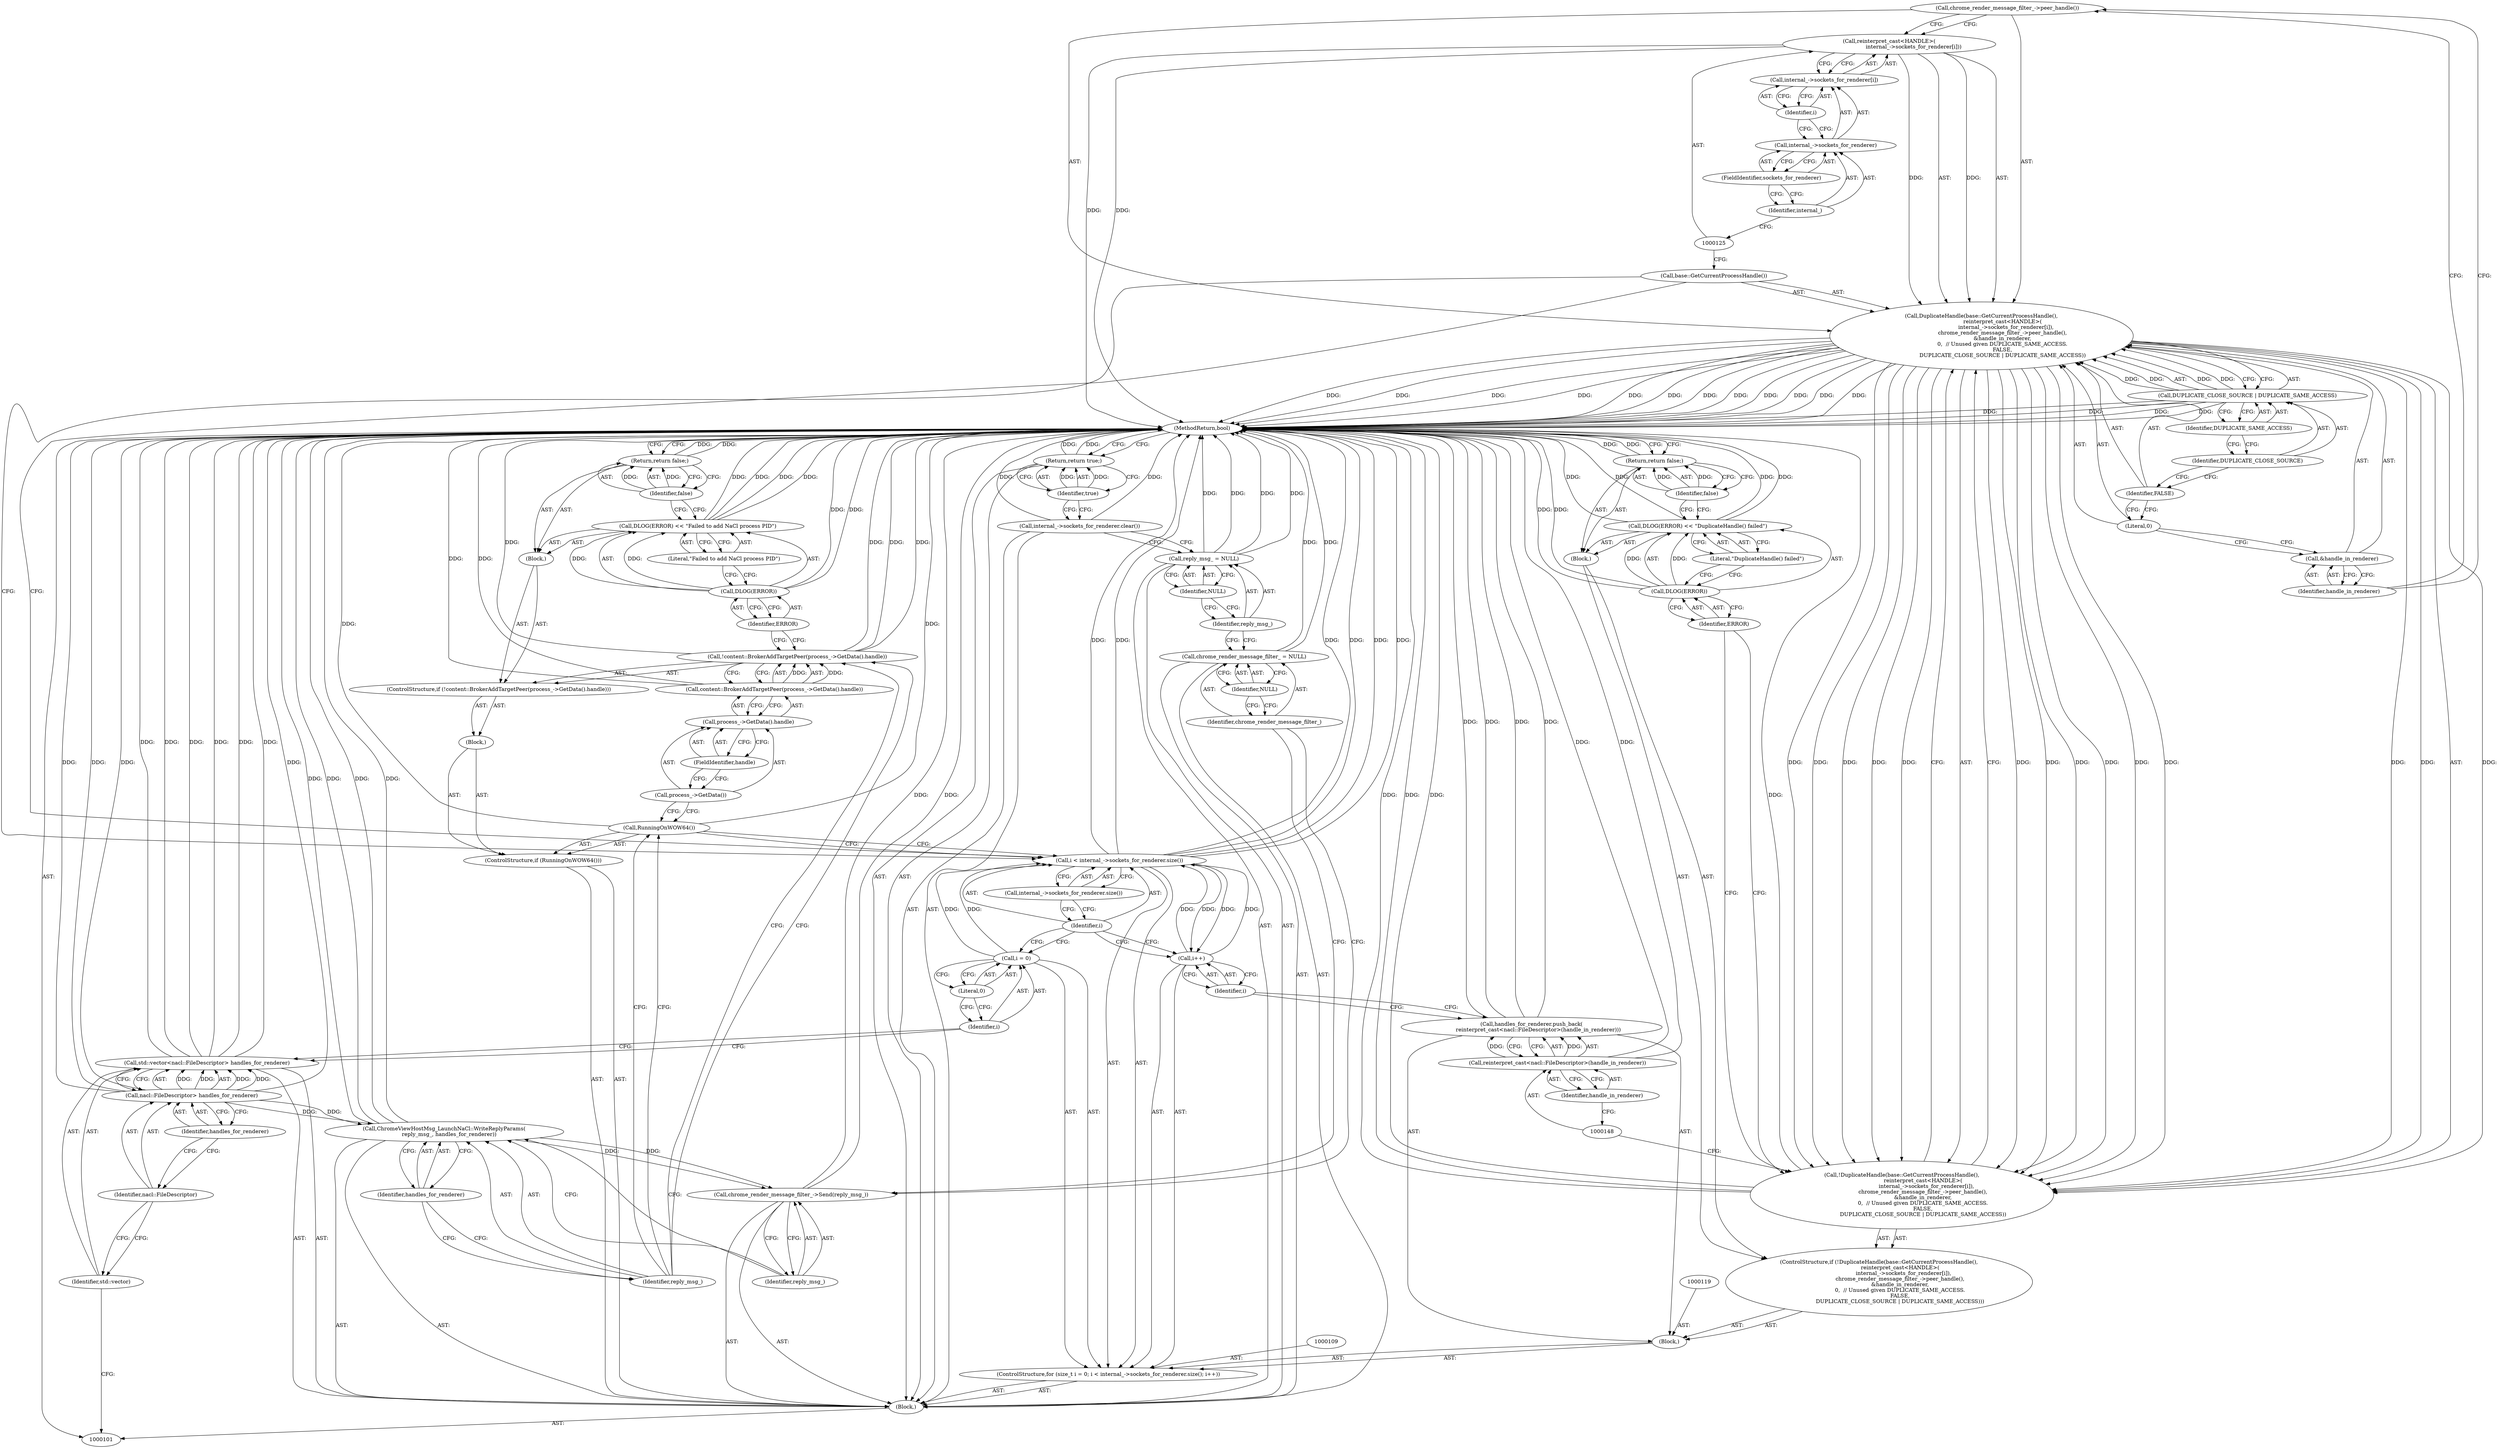 digraph "0_Chrome_3b0d77670a0613f409110817455d2137576b485a_2" {
"1000131" [label="(Call,chrome_render_message_filter_->peer_handle())"];
"1000132" [label="(Call,&handle_in_renderer)"];
"1000133" [label="(Identifier,handle_in_renderer)"];
"1000134" [label="(Literal,0)"];
"1000135" [label="(Identifier,FALSE)"];
"1000136" [label="(Call,DUPLICATE_CLOSE_SOURCE | DUPLICATE_SAME_ACCESS)"];
"1000137" [label="(Identifier,DUPLICATE_CLOSE_SOURCE)"];
"1000138" [label="(Identifier,DUPLICATE_SAME_ACCESS)"];
"1000139" [label="(Block,)"];
"1000142" [label="(Identifier,ERROR)"];
"1000143" [label="(Literal,\"DuplicateHandle() failed\")"];
"1000140" [label="(Call,DLOG(ERROR) << \"DuplicateHandle() failed\")"];
"1000141" [label="(Call,DLOG(ERROR))"];
"1000145" [label="(Identifier,false)"];
"1000144" [label="(Return,return false;)"];
"1000146" [label="(Call,handles_for_renderer.push_back(\n        reinterpret_cast<nacl::FileDescriptor>(handle_in_renderer)))"];
"1000149" [label="(Identifier,handle_in_renderer)"];
"1000147" [label="(Call,reinterpret_cast<nacl::FileDescriptor>(handle_in_renderer))"];
"1000180" [label="(MethodReturn,bool)"];
"1000102" [label="(Block,)"];
"1000150" [label="(ControlStructure,if (RunningOnWOW64()))"];
"1000152" [label="(Block,)"];
"1000151" [label="(Call,RunningOnWOW64())"];
"1000105" [label="(Call,nacl::FileDescriptor> handles_for_renderer)"];
"1000106" [label="(Identifier,nacl::FileDescriptor)"];
"1000103" [label="(Call,std::vector<nacl::FileDescriptor> handles_for_renderer)"];
"1000104" [label="(Identifier,std::vector)"];
"1000107" [label="(Identifier,handles_for_renderer)"];
"1000156" [label="(Call,process_->GetData().handle)"];
"1000157" [label="(Call,process_->GetData())"];
"1000153" [label="(ControlStructure,if (!content::BrokerAddTargetPeer(process_->GetData().handle)))"];
"1000158" [label="(FieldIdentifier,handle)"];
"1000159" [label="(Block,)"];
"1000154" [label="(Call,!content::BrokerAddTargetPeer(process_->GetData().handle))"];
"1000155" [label="(Call,content::BrokerAddTargetPeer(process_->GetData().handle))"];
"1000162" [label="(Identifier,ERROR)"];
"1000163" [label="(Literal,\"Failed to add NaCl process PID\")"];
"1000160" [label="(Call,DLOG(ERROR) << \"Failed to add NaCl process PID\")"];
"1000161" [label="(Call,DLOG(ERROR))"];
"1000165" [label="(Identifier,false)"];
"1000164" [label="(Return,return false;)"];
"1000166" [label="(Call,ChromeViewHostMsg_LaunchNaCl::WriteReplyParams(\n      reply_msg_, handles_for_renderer))"];
"1000168" [label="(Identifier,handles_for_renderer)"];
"1000167" [label="(Identifier,reply_msg_)"];
"1000169" [label="(Call,chrome_render_message_filter_->Send(reply_msg_))"];
"1000170" [label="(Identifier,reply_msg_)"];
"1000110" [label="(Call,i = 0)"];
"1000111" [label="(Identifier,i)"];
"1000112" [label="(Literal,0)"];
"1000113" [label="(Call,i < internal_->sockets_for_renderer.size())"];
"1000114" [label="(Identifier,i)"];
"1000115" [label="(Call,internal_->sockets_for_renderer.size())"];
"1000108" [label="(ControlStructure,for (size_t i = 0; i < internal_->sockets_for_renderer.size(); i++))"];
"1000116" [label="(Call,i++)"];
"1000117" [label="(Identifier,i)"];
"1000171" [label="(Call,chrome_render_message_filter_ = NULL)"];
"1000172" [label="(Identifier,chrome_render_message_filter_)"];
"1000173" [label="(Identifier,NULL)"];
"1000176" [label="(Identifier,NULL)"];
"1000174" [label="(Call,reply_msg_ = NULL)"];
"1000175" [label="(Identifier,reply_msg_)"];
"1000177" [label="(Call,internal_->sockets_for_renderer.clear())"];
"1000178" [label="(Return,return true;)"];
"1000179" [label="(Identifier,true)"];
"1000118" [label="(Block,)"];
"1000123" [label="(Call,base::GetCurrentProcessHandle())"];
"1000120" [label="(ControlStructure,if (!DuplicateHandle(base::GetCurrentProcessHandle(),\n                         reinterpret_cast<HANDLE>(\n                             internal_->sockets_for_renderer[i]),\n                         chrome_render_message_filter_->peer_handle(),\n                         &handle_in_renderer,\n                         0,  // Unused given DUPLICATE_SAME_ACCESS.\n                         FALSE,\n                         DUPLICATE_CLOSE_SOURCE | DUPLICATE_SAME_ACCESS)))"];
"1000121" [label="(Call,!DuplicateHandle(base::GetCurrentProcessHandle(),\n                         reinterpret_cast<HANDLE>(\n                             internal_->sockets_for_renderer[i]),\n                         chrome_render_message_filter_->peer_handle(),\n                         &handle_in_renderer,\n                         0,  // Unused given DUPLICATE_SAME_ACCESS.\n                         FALSE,\n                         DUPLICATE_CLOSE_SOURCE | DUPLICATE_SAME_ACCESS))"];
"1000122" [label="(Call,DuplicateHandle(base::GetCurrentProcessHandle(),\n                         reinterpret_cast<HANDLE>(\n                             internal_->sockets_for_renderer[i]),\n                         chrome_render_message_filter_->peer_handle(),\n                         &handle_in_renderer,\n                         0,  // Unused given DUPLICATE_SAME_ACCESS.\n                         FALSE,\n                         DUPLICATE_CLOSE_SOURCE | DUPLICATE_SAME_ACCESS))"];
"1000124" [label="(Call,reinterpret_cast<HANDLE>(\n                             internal_->sockets_for_renderer[i]))"];
"1000126" [label="(Call,internal_->sockets_for_renderer[i])"];
"1000127" [label="(Call,internal_->sockets_for_renderer)"];
"1000128" [label="(Identifier,internal_)"];
"1000129" [label="(FieldIdentifier,sockets_for_renderer)"];
"1000130" [label="(Identifier,i)"];
"1000131" -> "1000122"  [label="AST: "];
"1000131" -> "1000124"  [label="CFG: "];
"1000133" -> "1000131"  [label="CFG: "];
"1000132" -> "1000122"  [label="AST: "];
"1000132" -> "1000133"  [label="CFG: "];
"1000133" -> "1000132"  [label="AST: "];
"1000134" -> "1000132"  [label="CFG: "];
"1000133" -> "1000132"  [label="AST: "];
"1000133" -> "1000131"  [label="CFG: "];
"1000132" -> "1000133"  [label="CFG: "];
"1000134" -> "1000122"  [label="AST: "];
"1000134" -> "1000132"  [label="CFG: "];
"1000135" -> "1000134"  [label="CFG: "];
"1000135" -> "1000122"  [label="AST: "];
"1000135" -> "1000134"  [label="CFG: "];
"1000137" -> "1000135"  [label="CFG: "];
"1000136" -> "1000122"  [label="AST: "];
"1000136" -> "1000138"  [label="CFG: "];
"1000137" -> "1000136"  [label="AST: "];
"1000138" -> "1000136"  [label="AST: "];
"1000122" -> "1000136"  [label="CFG: "];
"1000136" -> "1000180"  [label="DDG: "];
"1000136" -> "1000180"  [label="DDG: "];
"1000136" -> "1000122"  [label="DDG: "];
"1000136" -> "1000122"  [label="DDG: "];
"1000137" -> "1000136"  [label="AST: "];
"1000137" -> "1000135"  [label="CFG: "];
"1000138" -> "1000137"  [label="CFG: "];
"1000138" -> "1000136"  [label="AST: "];
"1000138" -> "1000137"  [label="CFG: "];
"1000136" -> "1000138"  [label="CFG: "];
"1000139" -> "1000120"  [label="AST: "];
"1000140" -> "1000139"  [label="AST: "];
"1000144" -> "1000139"  [label="AST: "];
"1000142" -> "1000141"  [label="AST: "];
"1000142" -> "1000121"  [label="CFG: "];
"1000141" -> "1000142"  [label="CFG: "];
"1000143" -> "1000140"  [label="AST: "];
"1000143" -> "1000141"  [label="CFG: "];
"1000140" -> "1000143"  [label="CFG: "];
"1000140" -> "1000139"  [label="AST: "];
"1000140" -> "1000143"  [label="CFG: "];
"1000141" -> "1000140"  [label="AST: "];
"1000143" -> "1000140"  [label="AST: "];
"1000145" -> "1000140"  [label="CFG: "];
"1000140" -> "1000180"  [label="DDG: "];
"1000140" -> "1000180"  [label="DDG: "];
"1000141" -> "1000140"  [label="DDG: "];
"1000141" -> "1000140"  [label="AST: "];
"1000141" -> "1000142"  [label="CFG: "];
"1000142" -> "1000141"  [label="AST: "];
"1000143" -> "1000141"  [label="CFG: "];
"1000141" -> "1000180"  [label="DDG: "];
"1000141" -> "1000140"  [label="DDG: "];
"1000145" -> "1000144"  [label="AST: "];
"1000145" -> "1000140"  [label="CFG: "];
"1000144" -> "1000145"  [label="CFG: "];
"1000145" -> "1000144"  [label="DDG: "];
"1000144" -> "1000139"  [label="AST: "];
"1000144" -> "1000145"  [label="CFG: "];
"1000145" -> "1000144"  [label="AST: "];
"1000180" -> "1000144"  [label="CFG: "];
"1000144" -> "1000180"  [label="DDG: "];
"1000145" -> "1000144"  [label="DDG: "];
"1000146" -> "1000118"  [label="AST: "];
"1000146" -> "1000147"  [label="CFG: "];
"1000147" -> "1000146"  [label="AST: "];
"1000117" -> "1000146"  [label="CFG: "];
"1000146" -> "1000180"  [label="DDG: "];
"1000146" -> "1000180"  [label="DDG: "];
"1000147" -> "1000146"  [label="DDG: "];
"1000149" -> "1000147"  [label="AST: "];
"1000149" -> "1000148"  [label="CFG: "];
"1000147" -> "1000149"  [label="CFG: "];
"1000147" -> "1000146"  [label="AST: "];
"1000147" -> "1000149"  [label="CFG: "];
"1000148" -> "1000147"  [label="AST: "];
"1000149" -> "1000147"  [label="AST: "];
"1000146" -> "1000147"  [label="CFG: "];
"1000147" -> "1000180"  [label="DDG: "];
"1000147" -> "1000146"  [label="DDG: "];
"1000180" -> "1000101"  [label="AST: "];
"1000180" -> "1000144"  [label="CFG: "];
"1000180" -> "1000164"  [label="CFG: "];
"1000180" -> "1000178"  [label="CFG: "];
"1000144" -> "1000180"  [label="DDG: "];
"1000178" -> "1000180"  [label="DDG: "];
"1000164" -> "1000180"  [label="DDG: "];
"1000169" -> "1000180"  [label="DDG: "];
"1000103" -> "1000180"  [label="DDG: "];
"1000103" -> "1000180"  [label="DDG: "];
"1000103" -> "1000180"  [label="DDG: "];
"1000154" -> "1000180"  [label="DDG: "];
"1000154" -> "1000180"  [label="DDG: "];
"1000177" -> "1000180"  [label="DDG: "];
"1000166" -> "1000180"  [label="DDG: "];
"1000166" -> "1000180"  [label="DDG: "];
"1000124" -> "1000180"  [label="DDG: "];
"1000171" -> "1000180"  [label="DDG: "];
"1000141" -> "1000180"  [label="DDG: "];
"1000105" -> "1000180"  [label="DDG: "];
"1000105" -> "1000180"  [label="DDG: "];
"1000151" -> "1000180"  [label="DDG: "];
"1000113" -> "1000180"  [label="DDG: "];
"1000113" -> "1000180"  [label="DDG: "];
"1000113" -> "1000180"  [label="DDG: "];
"1000160" -> "1000180"  [label="DDG: "];
"1000160" -> "1000180"  [label="DDG: "];
"1000122" -> "1000180"  [label="DDG: "];
"1000122" -> "1000180"  [label="DDG: "];
"1000122" -> "1000180"  [label="DDG: "];
"1000122" -> "1000180"  [label="DDG: "];
"1000122" -> "1000180"  [label="DDG: "];
"1000122" -> "1000180"  [label="DDG: "];
"1000140" -> "1000180"  [label="DDG: "];
"1000140" -> "1000180"  [label="DDG: "];
"1000121" -> "1000180"  [label="DDG: "];
"1000121" -> "1000180"  [label="DDG: "];
"1000147" -> "1000180"  [label="DDG: "];
"1000174" -> "1000180"  [label="DDG: "];
"1000174" -> "1000180"  [label="DDG: "];
"1000155" -> "1000180"  [label="DDG: "];
"1000136" -> "1000180"  [label="DDG: "];
"1000136" -> "1000180"  [label="DDG: "];
"1000161" -> "1000180"  [label="DDG: "];
"1000146" -> "1000180"  [label="DDG: "];
"1000146" -> "1000180"  [label="DDG: "];
"1000102" -> "1000101"  [label="AST: "];
"1000103" -> "1000102"  [label="AST: "];
"1000108" -> "1000102"  [label="AST: "];
"1000150" -> "1000102"  [label="AST: "];
"1000166" -> "1000102"  [label="AST: "];
"1000169" -> "1000102"  [label="AST: "];
"1000171" -> "1000102"  [label="AST: "];
"1000174" -> "1000102"  [label="AST: "];
"1000177" -> "1000102"  [label="AST: "];
"1000178" -> "1000102"  [label="AST: "];
"1000150" -> "1000102"  [label="AST: "];
"1000151" -> "1000150"  [label="AST: "];
"1000152" -> "1000150"  [label="AST: "];
"1000152" -> "1000150"  [label="AST: "];
"1000153" -> "1000152"  [label="AST: "];
"1000151" -> "1000150"  [label="AST: "];
"1000151" -> "1000113"  [label="CFG: "];
"1000157" -> "1000151"  [label="CFG: "];
"1000167" -> "1000151"  [label="CFG: "];
"1000151" -> "1000180"  [label="DDG: "];
"1000105" -> "1000103"  [label="AST: "];
"1000105" -> "1000107"  [label="CFG: "];
"1000106" -> "1000105"  [label="AST: "];
"1000107" -> "1000105"  [label="AST: "];
"1000103" -> "1000105"  [label="CFG: "];
"1000105" -> "1000180"  [label="DDG: "];
"1000105" -> "1000180"  [label="DDG: "];
"1000105" -> "1000103"  [label="DDG: "];
"1000105" -> "1000103"  [label="DDG: "];
"1000105" -> "1000166"  [label="DDG: "];
"1000106" -> "1000105"  [label="AST: "];
"1000106" -> "1000104"  [label="CFG: "];
"1000107" -> "1000106"  [label="CFG: "];
"1000103" -> "1000102"  [label="AST: "];
"1000103" -> "1000105"  [label="CFG: "];
"1000104" -> "1000103"  [label="AST: "];
"1000105" -> "1000103"  [label="AST: "];
"1000111" -> "1000103"  [label="CFG: "];
"1000103" -> "1000180"  [label="DDG: "];
"1000103" -> "1000180"  [label="DDG: "];
"1000103" -> "1000180"  [label="DDG: "];
"1000105" -> "1000103"  [label="DDG: "];
"1000105" -> "1000103"  [label="DDG: "];
"1000104" -> "1000103"  [label="AST: "];
"1000104" -> "1000101"  [label="CFG: "];
"1000106" -> "1000104"  [label="CFG: "];
"1000107" -> "1000105"  [label="AST: "];
"1000107" -> "1000106"  [label="CFG: "];
"1000105" -> "1000107"  [label="CFG: "];
"1000156" -> "1000155"  [label="AST: "];
"1000156" -> "1000158"  [label="CFG: "];
"1000157" -> "1000156"  [label="AST: "];
"1000158" -> "1000156"  [label="AST: "];
"1000155" -> "1000156"  [label="CFG: "];
"1000157" -> "1000156"  [label="AST: "];
"1000157" -> "1000151"  [label="CFG: "];
"1000158" -> "1000157"  [label="CFG: "];
"1000153" -> "1000152"  [label="AST: "];
"1000154" -> "1000153"  [label="AST: "];
"1000159" -> "1000153"  [label="AST: "];
"1000158" -> "1000156"  [label="AST: "];
"1000158" -> "1000157"  [label="CFG: "];
"1000156" -> "1000158"  [label="CFG: "];
"1000159" -> "1000153"  [label="AST: "];
"1000160" -> "1000159"  [label="AST: "];
"1000164" -> "1000159"  [label="AST: "];
"1000154" -> "1000153"  [label="AST: "];
"1000154" -> "1000155"  [label="CFG: "];
"1000155" -> "1000154"  [label="AST: "];
"1000162" -> "1000154"  [label="CFG: "];
"1000167" -> "1000154"  [label="CFG: "];
"1000154" -> "1000180"  [label="DDG: "];
"1000154" -> "1000180"  [label="DDG: "];
"1000155" -> "1000154"  [label="DDG: "];
"1000155" -> "1000154"  [label="AST: "];
"1000155" -> "1000156"  [label="CFG: "];
"1000156" -> "1000155"  [label="AST: "];
"1000154" -> "1000155"  [label="CFG: "];
"1000155" -> "1000180"  [label="DDG: "];
"1000155" -> "1000154"  [label="DDG: "];
"1000162" -> "1000161"  [label="AST: "];
"1000162" -> "1000154"  [label="CFG: "];
"1000161" -> "1000162"  [label="CFG: "];
"1000163" -> "1000160"  [label="AST: "];
"1000163" -> "1000161"  [label="CFG: "];
"1000160" -> "1000163"  [label="CFG: "];
"1000160" -> "1000159"  [label="AST: "];
"1000160" -> "1000163"  [label="CFG: "];
"1000161" -> "1000160"  [label="AST: "];
"1000163" -> "1000160"  [label="AST: "];
"1000165" -> "1000160"  [label="CFG: "];
"1000160" -> "1000180"  [label="DDG: "];
"1000160" -> "1000180"  [label="DDG: "];
"1000161" -> "1000160"  [label="DDG: "];
"1000161" -> "1000160"  [label="AST: "];
"1000161" -> "1000162"  [label="CFG: "];
"1000162" -> "1000161"  [label="AST: "];
"1000163" -> "1000161"  [label="CFG: "];
"1000161" -> "1000180"  [label="DDG: "];
"1000161" -> "1000160"  [label="DDG: "];
"1000165" -> "1000164"  [label="AST: "];
"1000165" -> "1000160"  [label="CFG: "];
"1000164" -> "1000165"  [label="CFG: "];
"1000165" -> "1000164"  [label="DDG: "];
"1000164" -> "1000159"  [label="AST: "];
"1000164" -> "1000165"  [label="CFG: "];
"1000165" -> "1000164"  [label="AST: "];
"1000180" -> "1000164"  [label="CFG: "];
"1000164" -> "1000180"  [label="DDG: "];
"1000165" -> "1000164"  [label="DDG: "];
"1000166" -> "1000102"  [label="AST: "];
"1000166" -> "1000168"  [label="CFG: "];
"1000167" -> "1000166"  [label="AST: "];
"1000168" -> "1000166"  [label="AST: "];
"1000170" -> "1000166"  [label="CFG: "];
"1000166" -> "1000180"  [label="DDG: "];
"1000166" -> "1000180"  [label="DDG: "];
"1000105" -> "1000166"  [label="DDG: "];
"1000166" -> "1000169"  [label="DDG: "];
"1000168" -> "1000166"  [label="AST: "];
"1000168" -> "1000167"  [label="CFG: "];
"1000166" -> "1000168"  [label="CFG: "];
"1000167" -> "1000166"  [label="AST: "];
"1000167" -> "1000154"  [label="CFG: "];
"1000167" -> "1000151"  [label="CFG: "];
"1000168" -> "1000167"  [label="CFG: "];
"1000169" -> "1000102"  [label="AST: "];
"1000169" -> "1000170"  [label="CFG: "];
"1000170" -> "1000169"  [label="AST: "];
"1000172" -> "1000169"  [label="CFG: "];
"1000169" -> "1000180"  [label="DDG: "];
"1000166" -> "1000169"  [label="DDG: "];
"1000170" -> "1000169"  [label="AST: "];
"1000170" -> "1000166"  [label="CFG: "];
"1000169" -> "1000170"  [label="CFG: "];
"1000110" -> "1000108"  [label="AST: "];
"1000110" -> "1000112"  [label="CFG: "];
"1000111" -> "1000110"  [label="AST: "];
"1000112" -> "1000110"  [label="AST: "];
"1000114" -> "1000110"  [label="CFG: "];
"1000110" -> "1000113"  [label="DDG: "];
"1000111" -> "1000110"  [label="AST: "];
"1000111" -> "1000103"  [label="CFG: "];
"1000112" -> "1000111"  [label="CFG: "];
"1000112" -> "1000110"  [label="AST: "];
"1000112" -> "1000111"  [label="CFG: "];
"1000110" -> "1000112"  [label="CFG: "];
"1000113" -> "1000108"  [label="AST: "];
"1000113" -> "1000115"  [label="CFG: "];
"1000114" -> "1000113"  [label="AST: "];
"1000115" -> "1000113"  [label="AST: "];
"1000123" -> "1000113"  [label="CFG: "];
"1000151" -> "1000113"  [label="CFG: "];
"1000113" -> "1000180"  [label="DDG: "];
"1000113" -> "1000180"  [label="DDG: "];
"1000113" -> "1000180"  [label="DDG: "];
"1000116" -> "1000113"  [label="DDG: "];
"1000110" -> "1000113"  [label="DDG: "];
"1000113" -> "1000116"  [label="DDG: "];
"1000114" -> "1000113"  [label="AST: "];
"1000114" -> "1000110"  [label="CFG: "];
"1000114" -> "1000116"  [label="CFG: "];
"1000115" -> "1000114"  [label="CFG: "];
"1000115" -> "1000113"  [label="AST: "];
"1000115" -> "1000114"  [label="CFG: "];
"1000113" -> "1000115"  [label="CFG: "];
"1000108" -> "1000102"  [label="AST: "];
"1000109" -> "1000108"  [label="AST: "];
"1000110" -> "1000108"  [label="AST: "];
"1000113" -> "1000108"  [label="AST: "];
"1000116" -> "1000108"  [label="AST: "];
"1000118" -> "1000108"  [label="AST: "];
"1000116" -> "1000108"  [label="AST: "];
"1000116" -> "1000117"  [label="CFG: "];
"1000117" -> "1000116"  [label="AST: "];
"1000114" -> "1000116"  [label="CFG: "];
"1000116" -> "1000113"  [label="DDG: "];
"1000113" -> "1000116"  [label="DDG: "];
"1000117" -> "1000116"  [label="AST: "];
"1000117" -> "1000146"  [label="CFG: "];
"1000116" -> "1000117"  [label="CFG: "];
"1000171" -> "1000102"  [label="AST: "];
"1000171" -> "1000173"  [label="CFG: "];
"1000172" -> "1000171"  [label="AST: "];
"1000173" -> "1000171"  [label="AST: "];
"1000175" -> "1000171"  [label="CFG: "];
"1000171" -> "1000180"  [label="DDG: "];
"1000172" -> "1000171"  [label="AST: "];
"1000172" -> "1000169"  [label="CFG: "];
"1000173" -> "1000172"  [label="CFG: "];
"1000173" -> "1000171"  [label="AST: "];
"1000173" -> "1000172"  [label="CFG: "];
"1000171" -> "1000173"  [label="CFG: "];
"1000176" -> "1000174"  [label="AST: "];
"1000176" -> "1000175"  [label="CFG: "];
"1000174" -> "1000176"  [label="CFG: "];
"1000174" -> "1000102"  [label="AST: "];
"1000174" -> "1000176"  [label="CFG: "];
"1000175" -> "1000174"  [label="AST: "];
"1000176" -> "1000174"  [label="AST: "];
"1000177" -> "1000174"  [label="CFG: "];
"1000174" -> "1000180"  [label="DDG: "];
"1000174" -> "1000180"  [label="DDG: "];
"1000175" -> "1000174"  [label="AST: "];
"1000175" -> "1000171"  [label="CFG: "];
"1000176" -> "1000175"  [label="CFG: "];
"1000177" -> "1000102"  [label="AST: "];
"1000177" -> "1000174"  [label="CFG: "];
"1000179" -> "1000177"  [label="CFG: "];
"1000177" -> "1000180"  [label="DDG: "];
"1000178" -> "1000102"  [label="AST: "];
"1000178" -> "1000179"  [label="CFG: "];
"1000179" -> "1000178"  [label="AST: "];
"1000180" -> "1000178"  [label="CFG: "];
"1000178" -> "1000180"  [label="DDG: "];
"1000179" -> "1000178"  [label="DDG: "];
"1000179" -> "1000178"  [label="AST: "];
"1000179" -> "1000177"  [label="CFG: "];
"1000178" -> "1000179"  [label="CFG: "];
"1000179" -> "1000178"  [label="DDG: "];
"1000118" -> "1000108"  [label="AST: "];
"1000119" -> "1000118"  [label="AST: "];
"1000120" -> "1000118"  [label="AST: "];
"1000146" -> "1000118"  [label="AST: "];
"1000123" -> "1000122"  [label="AST: "];
"1000123" -> "1000113"  [label="CFG: "];
"1000125" -> "1000123"  [label="CFG: "];
"1000120" -> "1000118"  [label="AST: "];
"1000121" -> "1000120"  [label="AST: "];
"1000139" -> "1000120"  [label="AST: "];
"1000121" -> "1000120"  [label="AST: "];
"1000121" -> "1000122"  [label="CFG: "];
"1000122" -> "1000121"  [label="AST: "];
"1000142" -> "1000121"  [label="CFG: "];
"1000148" -> "1000121"  [label="CFG: "];
"1000121" -> "1000180"  [label="DDG: "];
"1000121" -> "1000180"  [label="DDG: "];
"1000122" -> "1000121"  [label="DDG: "];
"1000122" -> "1000121"  [label="DDG: "];
"1000122" -> "1000121"  [label="DDG: "];
"1000122" -> "1000121"  [label="DDG: "];
"1000122" -> "1000121"  [label="DDG: "];
"1000122" -> "1000121"  [label="DDG: "];
"1000122" -> "1000121"  [label="DDG: "];
"1000122" -> "1000121"  [label="AST: "];
"1000122" -> "1000136"  [label="CFG: "];
"1000123" -> "1000122"  [label="AST: "];
"1000124" -> "1000122"  [label="AST: "];
"1000131" -> "1000122"  [label="AST: "];
"1000132" -> "1000122"  [label="AST: "];
"1000134" -> "1000122"  [label="AST: "];
"1000135" -> "1000122"  [label="AST: "];
"1000136" -> "1000122"  [label="AST: "];
"1000121" -> "1000122"  [label="CFG: "];
"1000122" -> "1000180"  [label="DDG: "];
"1000122" -> "1000180"  [label="DDG: "];
"1000122" -> "1000180"  [label="DDG: "];
"1000122" -> "1000180"  [label="DDG: "];
"1000122" -> "1000180"  [label="DDG: "];
"1000122" -> "1000180"  [label="DDG: "];
"1000122" -> "1000121"  [label="DDG: "];
"1000122" -> "1000121"  [label="DDG: "];
"1000122" -> "1000121"  [label="DDG: "];
"1000122" -> "1000121"  [label="DDG: "];
"1000122" -> "1000121"  [label="DDG: "];
"1000122" -> "1000121"  [label="DDG: "];
"1000122" -> "1000121"  [label="DDG: "];
"1000124" -> "1000122"  [label="DDG: "];
"1000136" -> "1000122"  [label="DDG: "];
"1000136" -> "1000122"  [label="DDG: "];
"1000124" -> "1000122"  [label="AST: "];
"1000124" -> "1000126"  [label="CFG: "];
"1000125" -> "1000124"  [label="AST: "];
"1000126" -> "1000124"  [label="AST: "];
"1000131" -> "1000124"  [label="CFG: "];
"1000124" -> "1000180"  [label="DDG: "];
"1000124" -> "1000122"  [label="DDG: "];
"1000126" -> "1000124"  [label="AST: "];
"1000126" -> "1000130"  [label="CFG: "];
"1000127" -> "1000126"  [label="AST: "];
"1000130" -> "1000126"  [label="AST: "];
"1000124" -> "1000126"  [label="CFG: "];
"1000127" -> "1000126"  [label="AST: "];
"1000127" -> "1000129"  [label="CFG: "];
"1000128" -> "1000127"  [label="AST: "];
"1000129" -> "1000127"  [label="AST: "];
"1000130" -> "1000127"  [label="CFG: "];
"1000128" -> "1000127"  [label="AST: "];
"1000128" -> "1000125"  [label="CFG: "];
"1000129" -> "1000128"  [label="CFG: "];
"1000129" -> "1000127"  [label="AST: "];
"1000129" -> "1000128"  [label="CFG: "];
"1000127" -> "1000129"  [label="CFG: "];
"1000130" -> "1000126"  [label="AST: "];
"1000130" -> "1000127"  [label="CFG: "];
"1000126" -> "1000130"  [label="CFG: "];
}
